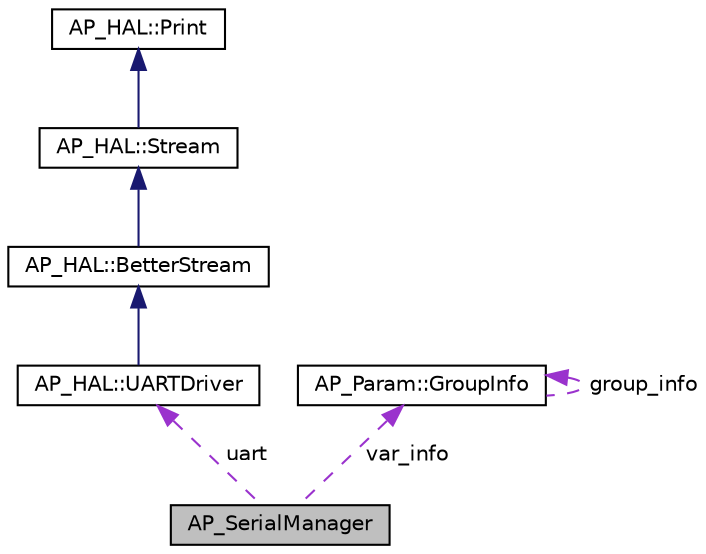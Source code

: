 digraph "AP_SerialManager"
{
 // INTERACTIVE_SVG=YES
  edge [fontname="Helvetica",fontsize="10",labelfontname="Helvetica",labelfontsize="10"];
  node [fontname="Helvetica",fontsize="10",shape=record];
  Node1 [label="AP_SerialManager",height=0.2,width=0.4,color="black", fillcolor="grey75", style="filled", fontcolor="black"];
  Node2 -> Node1 [dir="back",color="darkorchid3",fontsize="10",style="dashed",label=" uart" ,fontname="Helvetica"];
  Node2 [label="AP_HAL::UARTDriver",height=0.2,width=0.4,color="black", fillcolor="white", style="filled",URL="$classAP__HAL_1_1UARTDriver.html"];
  Node3 -> Node2 [dir="back",color="midnightblue",fontsize="10",style="solid",fontname="Helvetica"];
  Node3 [label="AP_HAL::BetterStream",height=0.2,width=0.4,color="black", fillcolor="white", style="filled",URL="$classAP__HAL_1_1BetterStream.html"];
  Node4 -> Node3 [dir="back",color="midnightblue",fontsize="10",style="solid",fontname="Helvetica"];
  Node4 [label="AP_HAL::Stream",height=0.2,width=0.4,color="black", fillcolor="white", style="filled",URL="$classAP__HAL_1_1Stream.html"];
  Node5 -> Node4 [dir="back",color="midnightblue",fontsize="10",style="solid",fontname="Helvetica"];
  Node5 [label="AP_HAL::Print",height=0.2,width=0.4,color="black", fillcolor="white", style="filled",URL="$classAP__HAL_1_1Print.html"];
  Node6 -> Node1 [dir="back",color="darkorchid3",fontsize="10",style="dashed",label=" var_info" ,fontname="Helvetica"];
  Node6 [label="AP_Param::GroupInfo",height=0.2,width=0.4,color="black", fillcolor="white", style="filled",URL="$structAP__Param_1_1GroupInfo.html"];
  Node6 -> Node6 [dir="back",color="darkorchid3",fontsize="10",style="dashed",label=" group_info" ,fontname="Helvetica"];
}
